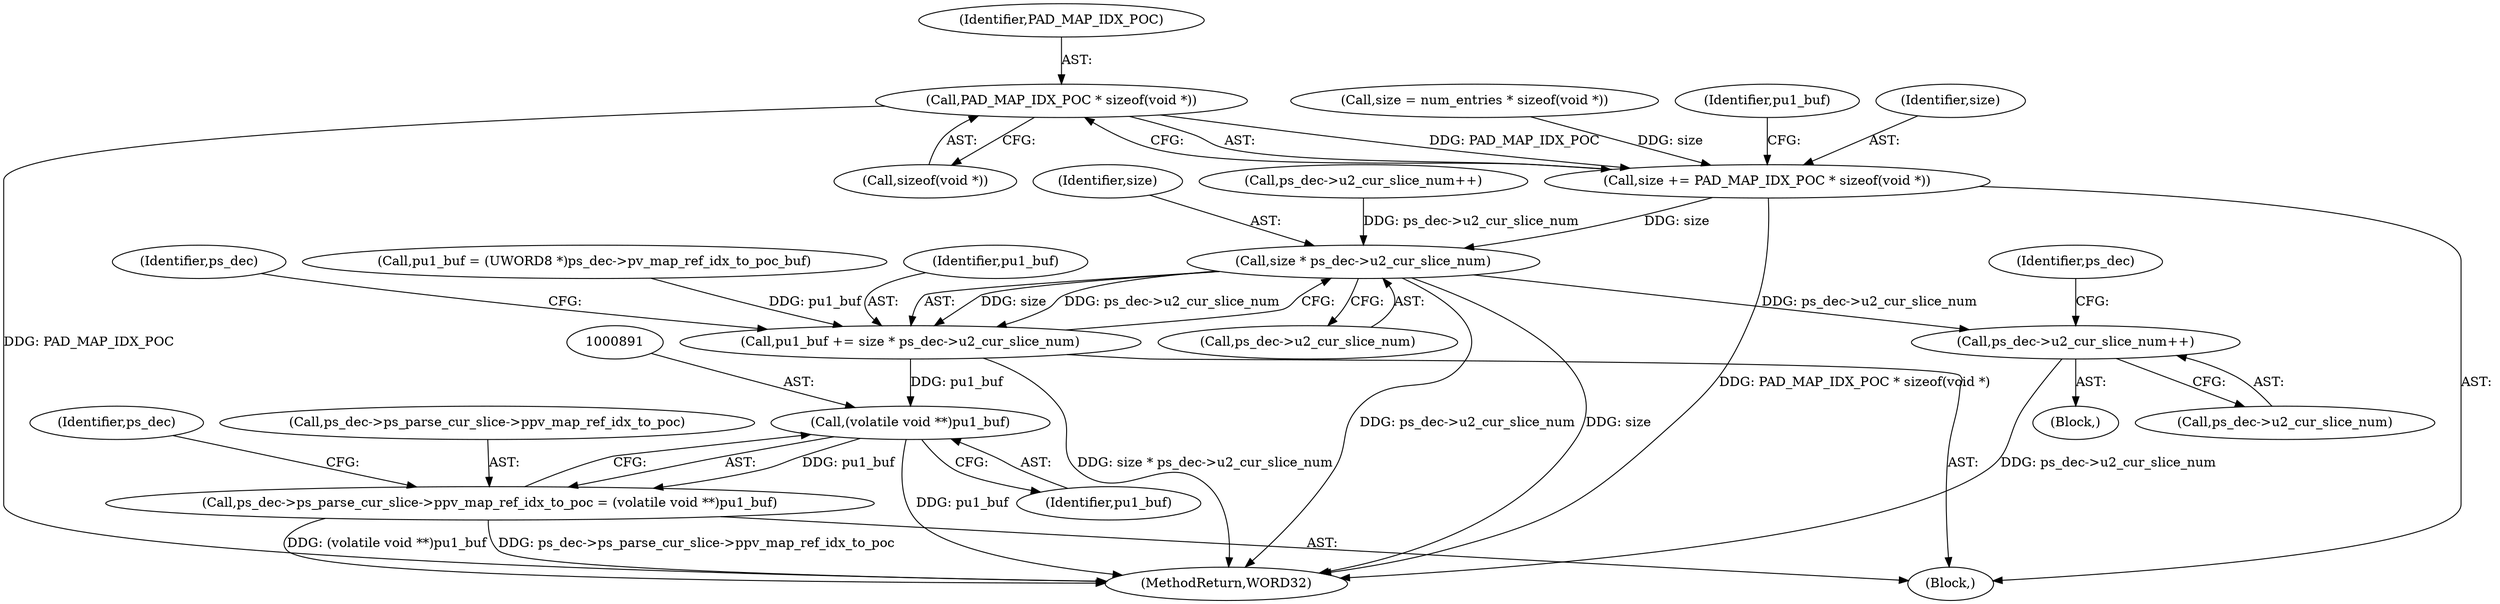 digraph "0_Android_9a00f562a612d56e7b2b989d168647db900ba6cf@API" {
"1000866" [label="(Call,PAD_MAP_IDX_POC * sizeof(void *))"];
"1000864" [label="(Call,size += PAD_MAP_IDX_POC * sizeof(void *))"];
"1000879" [label="(Call,size * ps_dec->u2_cur_slice_num)"];
"1000877" [label="(Call,pu1_buf += size * ps_dec->u2_cur_slice_num)"];
"1000890" [label="(Call,(volatile void **)pu1_buf)"];
"1000884" [label="(Call,ps_dec->ps_parse_cur_slice->ppv_map_ref_idx_to_poc = (volatile void **)pu1_buf)"];
"1001412" [label="(Call,ps_dec->u2_cur_slice_num++)"];
"1000867" [label="(Identifier,PAD_MAP_IDX_POC)"];
"1000887" [label="(Identifier,ps_dec)"];
"1000879" [label="(Call,size * ps_dec->u2_cur_slice_num)"];
"1000864" [label="(Call,size += PAD_MAP_IDX_POC * sizeof(void *))"];
"1000858" [label="(Call,size = num_entries * sizeof(void *))"];
"1000880" [label="(Identifier,size)"];
"1000817" [label="(Call,ps_dec->u2_cur_slice_num++)"];
"1001450" [label="(MethodReturn,WORD32)"];
"1001407" [label="(Block,)"];
"1000870" [label="(Call,pu1_buf = (UWORD8 *)ps_dec->pv_map_ref_idx_to_poc_buf)"];
"1000885" [label="(Call,ps_dec->ps_parse_cur_slice->ppv_map_ref_idx_to_poc)"];
"1000871" [label="(Identifier,pu1_buf)"];
"1000868" [label="(Call,sizeof(void *))"];
"1001418" [label="(Identifier,ps_dec)"];
"1000866" [label="(Call,PAD_MAP_IDX_POC * sizeof(void *))"];
"1000865" [label="(Identifier,size)"];
"1001413" [label="(Call,ps_dec->u2_cur_slice_num)"];
"1000890" [label="(Call,(volatile void **)pu1_buf)"];
"1000877" [label="(Call,pu1_buf += size * ps_dec->u2_cur_slice_num)"];
"1000892" [label="(Identifier,pu1_buf)"];
"1000838" [label="(Block,)"];
"1000881" [label="(Call,ps_dec->u2_cur_slice_num)"];
"1000896" [label="(Identifier,ps_dec)"];
"1000878" [label="(Identifier,pu1_buf)"];
"1000884" [label="(Call,ps_dec->ps_parse_cur_slice->ppv_map_ref_idx_to_poc = (volatile void **)pu1_buf)"];
"1001412" [label="(Call,ps_dec->u2_cur_slice_num++)"];
"1000866" -> "1000864"  [label="AST: "];
"1000866" -> "1000868"  [label="CFG: "];
"1000867" -> "1000866"  [label="AST: "];
"1000868" -> "1000866"  [label="AST: "];
"1000864" -> "1000866"  [label="CFG: "];
"1000866" -> "1001450"  [label="DDG: PAD_MAP_IDX_POC"];
"1000866" -> "1000864"  [label="DDG: PAD_MAP_IDX_POC"];
"1000864" -> "1000838"  [label="AST: "];
"1000865" -> "1000864"  [label="AST: "];
"1000871" -> "1000864"  [label="CFG: "];
"1000864" -> "1001450"  [label="DDG: PAD_MAP_IDX_POC * sizeof(void *)"];
"1000858" -> "1000864"  [label="DDG: size"];
"1000864" -> "1000879"  [label="DDG: size"];
"1000879" -> "1000877"  [label="AST: "];
"1000879" -> "1000881"  [label="CFG: "];
"1000880" -> "1000879"  [label="AST: "];
"1000881" -> "1000879"  [label="AST: "];
"1000877" -> "1000879"  [label="CFG: "];
"1000879" -> "1001450"  [label="DDG: ps_dec->u2_cur_slice_num"];
"1000879" -> "1001450"  [label="DDG: size"];
"1000879" -> "1000877"  [label="DDG: size"];
"1000879" -> "1000877"  [label="DDG: ps_dec->u2_cur_slice_num"];
"1000817" -> "1000879"  [label="DDG: ps_dec->u2_cur_slice_num"];
"1000879" -> "1001412"  [label="DDG: ps_dec->u2_cur_slice_num"];
"1000877" -> "1000838"  [label="AST: "];
"1000878" -> "1000877"  [label="AST: "];
"1000887" -> "1000877"  [label="CFG: "];
"1000877" -> "1001450"  [label="DDG: size * ps_dec->u2_cur_slice_num"];
"1000870" -> "1000877"  [label="DDG: pu1_buf"];
"1000877" -> "1000890"  [label="DDG: pu1_buf"];
"1000890" -> "1000884"  [label="AST: "];
"1000890" -> "1000892"  [label="CFG: "];
"1000891" -> "1000890"  [label="AST: "];
"1000892" -> "1000890"  [label="AST: "];
"1000884" -> "1000890"  [label="CFG: "];
"1000890" -> "1001450"  [label="DDG: pu1_buf"];
"1000890" -> "1000884"  [label="DDG: pu1_buf"];
"1000884" -> "1000838"  [label="AST: "];
"1000885" -> "1000884"  [label="AST: "];
"1000896" -> "1000884"  [label="CFG: "];
"1000884" -> "1001450"  [label="DDG: ps_dec->ps_parse_cur_slice->ppv_map_ref_idx_to_poc"];
"1000884" -> "1001450"  [label="DDG: (volatile void **)pu1_buf"];
"1001412" -> "1001407"  [label="AST: "];
"1001412" -> "1001413"  [label="CFG: "];
"1001413" -> "1001412"  [label="AST: "];
"1001418" -> "1001412"  [label="CFG: "];
"1001412" -> "1001450"  [label="DDG: ps_dec->u2_cur_slice_num"];
}
